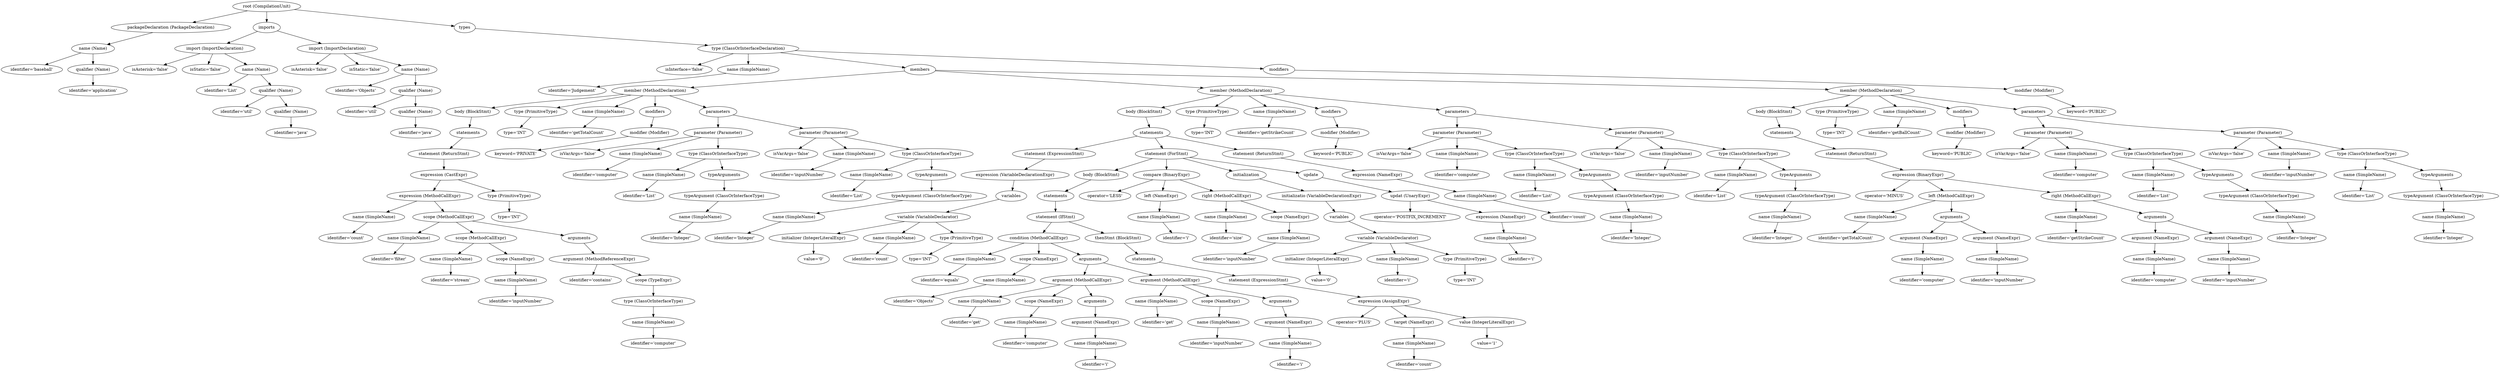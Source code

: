 digraph {
n0 [label="root (CompilationUnit)"];
n1 [label="packageDeclaration (PackageDeclaration)"];
n0 -> n1;
n2 [label="name (Name)"];
n1 -> n2;
n3 [label="identifier='baseball'"];
n2 -> n3;
n4 [label="qualifier (Name)"];
n2 -> n4;
n5 [label="identifier='application'"];
n4 -> n5;
n6 [label="imports"];
n0 -> n6;
n7 [label="import (ImportDeclaration)"];
n6 -> n7;
n8 [label="isAsterisk='false'"];
n7 -> n8;
n9 [label="isStatic='false'"];
n7 -> n9;
n10 [label="name (Name)"];
n7 -> n10;
n11 [label="identifier='List'"];
n10 -> n11;
n12 [label="qualifier (Name)"];
n10 -> n12;
n13 [label="identifier='util'"];
n12 -> n13;
n14 [label="qualifier (Name)"];
n12 -> n14;
n15 [label="identifier='java'"];
n14 -> n15;
n16 [label="import (ImportDeclaration)"];
n6 -> n16;
n17 [label="isAsterisk='false'"];
n16 -> n17;
n18 [label="isStatic='false'"];
n16 -> n18;
n19 [label="name (Name)"];
n16 -> n19;
n20 [label="identifier='Objects'"];
n19 -> n20;
n21 [label="qualifier (Name)"];
n19 -> n21;
n22 [label="identifier='util'"];
n21 -> n22;
n23 [label="qualifier (Name)"];
n21 -> n23;
n24 [label="identifier='java'"];
n23 -> n24;
n25 [label="types"];
n0 -> n25;
n26 [label="type (ClassOrInterfaceDeclaration)"];
n25 -> n26;
n27 [label="isInterface='false'"];
n26 -> n27;
n28 [label="name (SimpleName)"];
n26 -> n28;
n29 [label="identifier='Judgement'"];
n28 -> n29;
n30 [label="members"];
n26 -> n30;
n31 [label="member (MethodDeclaration)"];
n30 -> n31;
n32 [label="body (BlockStmt)"];
n31 -> n32;
n33 [label="statements"];
n32 -> n33;
n34 [label="statement (ReturnStmt)"];
n33 -> n34;
n35 [label="expression (CastExpr)"];
n34 -> n35;
n36 [label="expression (MethodCallExpr)"];
n35 -> n36;
n37 [label="name (SimpleName)"];
n36 -> n37;
n38 [label="identifier='count'"];
n37 -> n38;
n39 [label="scope (MethodCallExpr)"];
n36 -> n39;
n40 [label="name (SimpleName)"];
n39 -> n40;
n41 [label="identifier='filter'"];
n40 -> n41;
n42 [label="scope (MethodCallExpr)"];
n39 -> n42;
n43 [label="name (SimpleName)"];
n42 -> n43;
n44 [label="identifier='stream'"];
n43 -> n44;
n45 [label="scope (NameExpr)"];
n42 -> n45;
n46 [label="name (SimpleName)"];
n45 -> n46;
n47 [label="identifier='inputNumber'"];
n46 -> n47;
n48 [label="arguments"];
n39 -> n48;
n49 [label="argument (MethodReferenceExpr)"];
n48 -> n49;
n50 [label="identifier='contains'"];
n49 -> n50;
n51 [label="scope (TypeExpr)"];
n49 -> n51;
n52 [label="type (ClassOrInterfaceType)"];
n51 -> n52;
n53 [label="name (SimpleName)"];
n52 -> n53;
n54 [label="identifier='computer'"];
n53 -> n54;
n55 [label="type (PrimitiveType)"];
n35 -> n55;
n56 [label="type='INT'"];
n55 -> n56;
n57 [label="type (PrimitiveType)"];
n31 -> n57;
n58 [label="type='INT'"];
n57 -> n58;
n59 [label="name (SimpleName)"];
n31 -> n59;
n60 [label="identifier='getTotalCount'"];
n59 -> n60;
n61 [label="modifiers"];
n31 -> n61;
n62 [label="modifier (Modifier)"];
n61 -> n62;
n63 [label="keyword='PRIVATE'"];
n62 -> n63;
n64 [label="parameters"];
n31 -> n64;
n65 [label="parameter (Parameter)"];
n64 -> n65;
n66 [label="isVarArgs='false'"];
n65 -> n66;
n67 [label="name (SimpleName)"];
n65 -> n67;
n68 [label="identifier='computer'"];
n67 -> n68;
n69 [label="type (ClassOrInterfaceType)"];
n65 -> n69;
n70 [label="name (SimpleName)"];
n69 -> n70;
n71 [label="identifier='List'"];
n70 -> n71;
n72 [label="typeArguments"];
n69 -> n72;
n73 [label="typeArgument (ClassOrInterfaceType)"];
n72 -> n73;
n74 [label="name (SimpleName)"];
n73 -> n74;
n75 [label="identifier='Integer'"];
n74 -> n75;
n76 [label="parameter (Parameter)"];
n64 -> n76;
n77 [label="isVarArgs='false'"];
n76 -> n77;
n78 [label="name (SimpleName)"];
n76 -> n78;
n79 [label="identifier='inputNumber'"];
n78 -> n79;
n80 [label="type (ClassOrInterfaceType)"];
n76 -> n80;
n81 [label="name (SimpleName)"];
n80 -> n81;
n82 [label="identifier='List'"];
n81 -> n82;
n83 [label="typeArguments"];
n80 -> n83;
n84 [label="typeArgument (ClassOrInterfaceType)"];
n83 -> n84;
n85 [label="name (SimpleName)"];
n84 -> n85;
n86 [label="identifier='Integer'"];
n85 -> n86;
n87 [label="member (MethodDeclaration)"];
n30 -> n87;
n88 [label="body (BlockStmt)"];
n87 -> n88;
n89 [label="statements"];
n88 -> n89;
n90 [label="statement (ExpressionStmt)"];
n89 -> n90;
n91 [label="expression (VariableDeclarationExpr)"];
n90 -> n91;
n92 [label="variables"];
n91 -> n92;
n93 [label="variable (VariableDeclarator)"];
n92 -> n93;
n94 [label="initializer (IntegerLiteralExpr)"];
n93 -> n94;
n95 [label="value='0'"];
n94 -> n95;
n96 [label="name (SimpleName)"];
n93 -> n96;
n97 [label="identifier='count'"];
n96 -> n97;
n98 [label="type (PrimitiveType)"];
n93 -> n98;
n99 [label="type='INT'"];
n98 -> n99;
n100 [label="statement (ForStmt)"];
n89 -> n100;
n101 [label="body (BlockStmt)"];
n100 -> n101;
n102 [label="statements"];
n101 -> n102;
n103 [label="statement (IfStmt)"];
n102 -> n103;
n104 [label="condition (MethodCallExpr)"];
n103 -> n104;
n105 [label="name (SimpleName)"];
n104 -> n105;
n106 [label="identifier='equals'"];
n105 -> n106;
n107 [label="scope (NameExpr)"];
n104 -> n107;
n108 [label="name (SimpleName)"];
n107 -> n108;
n109 [label="identifier='Objects'"];
n108 -> n109;
n110 [label="arguments"];
n104 -> n110;
n111 [label="argument (MethodCallExpr)"];
n110 -> n111;
n112 [label="name (SimpleName)"];
n111 -> n112;
n113 [label="identifier='get'"];
n112 -> n113;
n114 [label="scope (NameExpr)"];
n111 -> n114;
n115 [label="name (SimpleName)"];
n114 -> n115;
n116 [label="identifier='computer'"];
n115 -> n116;
n117 [label="arguments"];
n111 -> n117;
n118 [label="argument (NameExpr)"];
n117 -> n118;
n119 [label="name (SimpleName)"];
n118 -> n119;
n120 [label="identifier='i'"];
n119 -> n120;
n121 [label="argument (MethodCallExpr)"];
n110 -> n121;
n122 [label="name (SimpleName)"];
n121 -> n122;
n123 [label="identifier='get'"];
n122 -> n123;
n124 [label="scope (NameExpr)"];
n121 -> n124;
n125 [label="name (SimpleName)"];
n124 -> n125;
n126 [label="identifier='inputNumber'"];
n125 -> n126;
n127 [label="arguments"];
n121 -> n127;
n128 [label="argument (NameExpr)"];
n127 -> n128;
n129 [label="name (SimpleName)"];
n128 -> n129;
n130 [label="identifier='i'"];
n129 -> n130;
n131 [label="thenStmt (BlockStmt)"];
n103 -> n131;
n132 [label="statements"];
n131 -> n132;
n133 [label="statement (ExpressionStmt)"];
n132 -> n133;
n134 [label="expression (AssignExpr)"];
n133 -> n134;
n135 [label="operator='PLUS'"];
n134 -> n135;
n136 [label="target (NameExpr)"];
n134 -> n136;
n137 [label="name (SimpleName)"];
n136 -> n137;
n138 [label="identifier='count'"];
n137 -> n138;
n139 [label="value (IntegerLiteralExpr)"];
n134 -> n139;
n140 [label="value='1'"];
n139 -> n140;
n141 [label="compare (BinaryExpr)"];
n100 -> n141;
n142 [label="operator='LESS'"];
n141 -> n142;
n143 [label="left (NameExpr)"];
n141 -> n143;
n144 [label="name (SimpleName)"];
n143 -> n144;
n145 [label="identifier='i'"];
n144 -> n145;
n146 [label="right (MethodCallExpr)"];
n141 -> n146;
n147 [label="name (SimpleName)"];
n146 -> n147;
n148 [label="identifier='size'"];
n147 -> n148;
n149 [label="scope (NameExpr)"];
n146 -> n149;
n150 [label="name (SimpleName)"];
n149 -> n150;
n151 [label="identifier='inputNumber'"];
n150 -> n151;
n152 [label="initialization"];
n100 -> n152;
n153 [label="initializatio (VariableDeclarationExpr)"];
n152 -> n153;
n154 [label="variables"];
n153 -> n154;
n155 [label="variable (VariableDeclarator)"];
n154 -> n155;
n156 [label="initializer (IntegerLiteralExpr)"];
n155 -> n156;
n157 [label="value='0'"];
n156 -> n157;
n158 [label="name (SimpleName)"];
n155 -> n158;
n159 [label="identifier='i'"];
n158 -> n159;
n160 [label="type (PrimitiveType)"];
n155 -> n160;
n161 [label="type='INT'"];
n160 -> n161;
n162 [label="update"];
n100 -> n162;
n163 [label="updat (UnaryExpr)"];
n162 -> n163;
n164 [label="operator='POSTFIX_INCREMENT'"];
n163 -> n164;
n165 [label="expression (NameExpr)"];
n163 -> n165;
n166 [label="name (SimpleName)"];
n165 -> n166;
n167 [label="identifier='i'"];
n166 -> n167;
n168 [label="statement (ReturnStmt)"];
n89 -> n168;
n169 [label="expression (NameExpr)"];
n168 -> n169;
n170 [label="name (SimpleName)"];
n169 -> n170;
n171 [label="identifier='count'"];
n170 -> n171;
n172 [label="type (PrimitiveType)"];
n87 -> n172;
n173 [label="type='INT'"];
n172 -> n173;
n174 [label="name (SimpleName)"];
n87 -> n174;
n175 [label="identifier='getStrikeCount'"];
n174 -> n175;
n176 [label="modifiers"];
n87 -> n176;
n177 [label="modifier (Modifier)"];
n176 -> n177;
n178 [label="keyword='PUBLIC'"];
n177 -> n178;
n179 [label="parameters"];
n87 -> n179;
n180 [label="parameter (Parameter)"];
n179 -> n180;
n181 [label="isVarArgs='false'"];
n180 -> n181;
n182 [label="name (SimpleName)"];
n180 -> n182;
n183 [label="identifier='computer'"];
n182 -> n183;
n184 [label="type (ClassOrInterfaceType)"];
n180 -> n184;
n185 [label="name (SimpleName)"];
n184 -> n185;
n186 [label="identifier='List'"];
n185 -> n186;
n187 [label="typeArguments"];
n184 -> n187;
n188 [label="typeArgument (ClassOrInterfaceType)"];
n187 -> n188;
n189 [label="name (SimpleName)"];
n188 -> n189;
n190 [label="identifier='Integer'"];
n189 -> n190;
n191 [label="parameter (Parameter)"];
n179 -> n191;
n192 [label="isVarArgs='false'"];
n191 -> n192;
n193 [label="name (SimpleName)"];
n191 -> n193;
n194 [label="identifier='inputNumber'"];
n193 -> n194;
n195 [label="type (ClassOrInterfaceType)"];
n191 -> n195;
n196 [label="name (SimpleName)"];
n195 -> n196;
n197 [label="identifier='List'"];
n196 -> n197;
n198 [label="typeArguments"];
n195 -> n198;
n199 [label="typeArgument (ClassOrInterfaceType)"];
n198 -> n199;
n200 [label="name (SimpleName)"];
n199 -> n200;
n201 [label="identifier='Integer'"];
n200 -> n201;
n202 [label="member (MethodDeclaration)"];
n30 -> n202;
n203 [label="body (BlockStmt)"];
n202 -> n203;
n204 [label="statements"];
n203 -> n204;
n205 [label="statement (ReturnStmt)"];
n204 -> n205;
n206 [label="expression (BinaryExpr)"];
n205 -> n206;
n207 [label="operator='MINUS'"];
n206 -> n207;
n208 [label="left (MethodCallExpr)"];
n206 -> n208;
n209 [label="name (SimpleName)"];
n208 -> n209;
n210 [label="identifier='getTotalCount'"];
n209 -> n210;
n211 [label="arguments"];
n208 -> n211;
n212 [label="argument (NameExpr)"];
n211 -> n212;
n213 [label="name (SimpleName)"];
n212 -> n213;
n214 [label="identifier='computer'"];
n213 -> n214;
n215 [label="argument (NameExpr)"];
n211 -> n215;
n216 [label="name (SimpleName)"];
n215 -> n216;
n217 [label="identifier='inputNumber'"];
n216 -> n217;
n218 [label="right (MethodCallExpr)"];
n206 -> n218;
n219 [label="name (SimpleName)"];
n218 -> n219;
n220 [label="identifier='getStrikeCount'"];
n219 -> n220;
n221 [label="arguments"];
n218 -> n221;
n222 [label="argument (NameExpr)"];
n221 -> n222;
n223 [label="name (SimpleName)"];
n222 -> n223;
n224 [label="identifier='computer'"];
n223 -> n224;
n225 [label="argument (NameExpr)"];
n221 -> n225;
n226 [label="name (SimpleName)"];
n225 -> n226;
n227 [label="identifier='inputNumber'"];
n226 -> n227;
n228 [label="type (PrimitiveType)"];
n202 -> n228;
n229 [label="type='INT'"];
n228 -> n229;
n230 [label="name (SimpleName)"];
n202 -> n230;
n231 [label="identifier='getBallCount'"];
n230 -> n231;
n232 [label="modifiers"];
n202 -> n232;
n233 [label="modifier (Modifier)"];
n232 -> n233;
n234 [label="keyword='PUBLIC'"];
n233 -> n234;
n235 [label="parameters"];
n202 -> n235;
n236 [label="parameter (Parameter)"];
n235 -> n236;
n237 [label="isVarArgs='false'"];
n236 -> n237;
n238 [label="name (SimpleName)"];
n236 -> n238;
n239 [label="identifier='computer'"];
n238 -> n239;
n240 [label="type (ClassOrInterfaceType)"];
n236 -> n240;
n241 [label="name (SimpleName)"];
n240 -> n241;
n242 [label="identifier='List'"];
n241 -> n242;
n243 [label="typeArguments"];
n240 -> n243;
n244 [label="typeArgument (ClassOrInterfaceType)"];
n243 -> n244;
n245 [label="name (SimpleName)"];
n244 -> n245;
n246 [label="identifier='Integer'"];
n245 -> n246;
n247 [label="parameter (Parameter)"];
n235 -> n247;
n248 [label="isVarArgs='false'"];
n247 -> n248;
n249 [label="name (SimpleName)"];
n247 -> n249;
n250 [label="identifier='inputNumber'"];
n249 -> n250;
n251 [label="type (ClassOrInterfaceType)"];
n247 -> n251;
n252 [label="name (SimpleName)"];
n251 -> n252;
n253 [label="identifier='List'"];
n252 -> n253;
n254 [label="typeArguments"];
n251 -> n254;
n255 [label="typeArgument (ClassOrInterfaceType)"];
n254 -> n255;
n256 [label="name (SimpleName)"];
n255 -> n256;
n257 [label="identifier='Integer'"];
n256 -> n257;
n258 [label="modifiers"];
n26 -> n258;
n259 [label="modifier (Modifier)"];
n258 -> n259;
n260 [label="keyword='PUBLIC'"];
n259 -> n260;
}